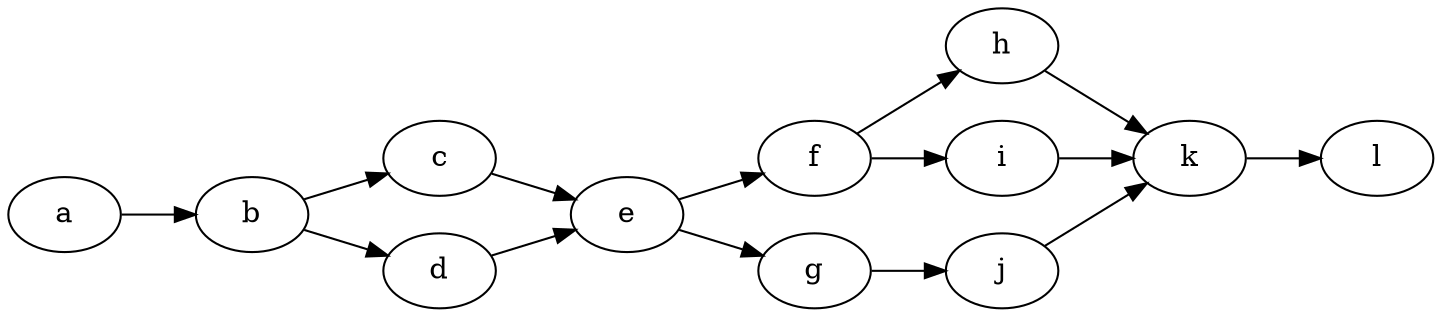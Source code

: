 //
// parallel_gameplay.dot
//
// Created on 04-12-2020 by penaz
//
digraph parallel_gameplay {
    rankdir="LR";
    a -> b;
    b -> c;
    b -> d;
    c -> e;
    d -> e;
    e -> f;
    e -> g;
    f -> h;
    f -> i;
    g -> j;
    h -> k;
    i -> k;
    j -> k;
    k -> l;
}
